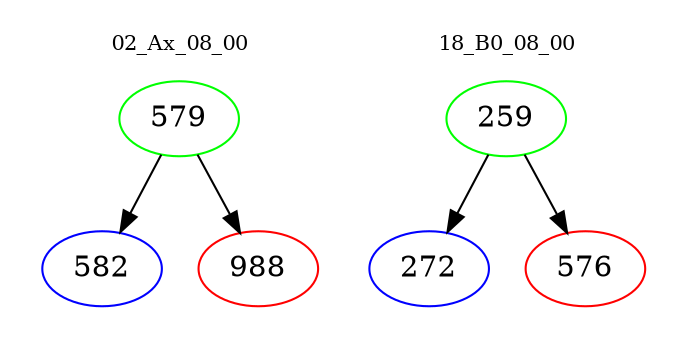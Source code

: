 digraph{
subgraph cluster_0 {
color = white
label = "02_Ax_08_00";
fontsize=10;
T0_579 [label="579", color="green"]
T0_579 -> T0_582 [color="black"]
T0_582 [label="582", color="blue"]
T0_579 -> T0_988 [color="black"]
T0_988 [label="988", color="red"]
}
subgraph cluster_1 {
color = white
label = "18_B0_08_00";
fontsize=10;
T1_259 [label="259", color="green"]
T1_259 -> T1_272 [color="black"]
T1_272 [label="272", color="blue"]
T1_259 -> T1_576 [color="black"]
T1_576 [label="576", color="red"]
}
}
